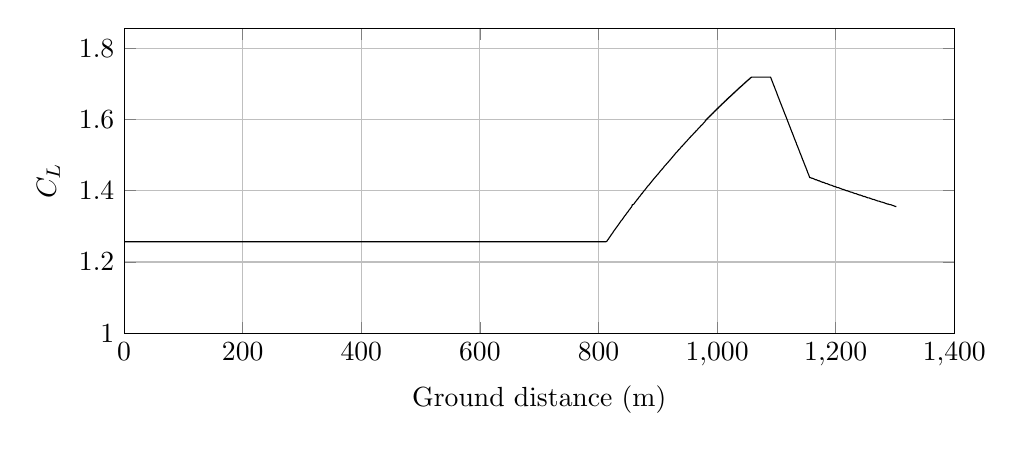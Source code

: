%CL_vs_GroundDistance
\begin{tikzpicture}

\begin{axis}[
width=\textwidth,
height=0.45\textwidth,
scaled ticks=false, tick label style={/pgf/number format/fixed},
xmin=0.0,
xmax=1400,
xlabel={Ground distance (m)},
xmajorgrids,
ymin=1.0,
ymax=1.856,
ylabel={$C_L$ },
ymajorgrids,
legend style={at={(1.03,0.5)},anchor=west,draw=black,fill=white,legend cell align=left}
]

\addplot [
color=black,
solid
]
table[row sep=crcr]{
1.36E-8	1.257\\
2.033E-7	1.257\\
1.849E-6	1.257\\
9.983E-6	1.257\\
4.135E-5	1.257\\
1.247E-4	1.257\\
2.844E-4	1.257\\
5.588E-4	1.257\\
9.398E-4	1.257\\
0.001	1.257\\
0.002	1.257\\
0.003	1.257\\
0.003	1.257\\
0.004	1.257\\
0.005	1.257\\
0.006	1.257\\
0.008	1.257\\
0.009	1.257\\
0.01	1.257\\
0.012	1.257\\
0.013	1.257\\
0.015	1.257\\
0.017	1.257\\
0.018	1.257\\
0.02	1.257\\
0.022	1.257\\
0.025	1.257\\
0.027	1.257\\
0.029	1.257\\
0.032	1.257\\
0.034	1.257\\
0.037	1.257\\
0.04	1.257\\
0.042	1.257\\
0.045	1.257\\
0.048	1.257\\
0.052	1.257\\
0.055	1.257\\
0.058	1.257\\
0.062	1.257\\
0.065	1.257\\
0.069	1.257\\
0.073	1.257\\
0.077	1.257\\
0.08	1.257\\
0.085	1.257\\
0.089	1.257\\
0.093	1.257\\
0.097	1.257\\
0.102	1.257\\
0.107	1.257\\
0.111	1.257\\
0.116	1.257\\
0.121	1.257\\
0.126	1.257\\
0.131	1.257\\
0.136	1.257\\
0.142	1.257\\
0.147	1.257\\
0.153	1.257\\
0.158	1.257\\
0.164	1.257\\
0.17	1.257\\
0.176	1.257\\
0.182	1.257\\
0.188	1.257\\
0.195	1.257\\
0.201	1.257\\
0.208	1.257\\
0.214	1.257\\
0.221	1.257\\
0.228	1.257\\
0.235	1.257\\
0.242	1.257\\
0.25	1.257\\
0.257	1.257\\
0.264	1.257\\
0.272	1.257\\
0.28	1.257\\
0.287	1.257\\
0.296	1.257\\
0.304	1.257\\
0.312	1.257\\
0.32	1.257\\
0.329	1.257\\
0.337	1.257\\
0.346	1.257\\
0.355	1.257\\
0.363	1.257\\
0.372	1.257\\
0.382	1.257\\
0.391	1.257\\
0.4	1.257\\
0.41	1.257\\
0.419	1.257\\
0.429	1.257\\
0.439	1.257\\
0.449	1.257\\
0.459	1.257\\
0.469	1.257\\
0.48	1.257\\
0.49	1.257\\
0.501	1.257\\
0.511	1.257\\
0.522	1.257\\
0.533	1.257\\
0.545	1.257\\
0.556	1.257\\
0.567	1.257\\
0.579	1.257\\
0.59	1.257\\
0.602	1.257\\
0.614	1.257\\
0.626	1.257\\
0.638	1.257\\
0.65	1.257\\
0.663	1.257\\
0.675	1.257\\
0.689	1.257\\
0.702	1.257\\
0.715	1.257\\
0.728	1.257\\
0.742	1.257\\
0.755	1.257\\
0.769	1.257\\
0.783	1.257\\
0.797	1.257\\
0.811	1.257\\
0.825	1.257\\
0.84	1.257\\
0.854	1.257\\
0.869	1.257\\
0.884	1.257\\
0.899	1.257\\
0.914	1.257\\
0.929	1.257\\
0.945	1.257\\
0.961	1.257\\
0.976	1.257\\
0.992	1.257\\
1.007	1.257\\
1.023	1.257\\
1.04	1.257\\
1.056	1.257\\
1.073	1.257\\
1.09	1.257\\
1.107	1.257\\
1.124	1.257\\
1.142	1.257\\
1.159	1.257\\
1.177	1.257\\
1.195	1.257\\
1.213	1.257\\
1.231	1.257\\
1.249	1.257\\
1.268	1.257\\
1.286	1.257\\
1.305	1.257\\
1.323	1.257\\
1.342	1.257\\
1.361	1.257\\
1.382	1.257\\
1.401	1.257\\
1.421	1.257\\
1.441	1.257\\
1.461	1.257\\
1.482	1.257\\
1.502	1.257\\
1.522	1.257\\
1.544	1.257\\
1.565	1.257\\
1.586	1.257\\
1.607	1.257\\
1.629	1.257\\
1.651	1.257\\
1.673	1.257\\
1.695	1.257\\
1.717	1.257\\
1.739	1.257\\
1.762	1.257\\
1.785	1.257\\
1.808	1.257\\
1.831	1.257\\
1.854	1.257\\
1.878	1.257\\
1.902	1.257\\
1.925	1.257\\
1.95	1.257\\
1.975	1.257\\
1.999	1.257\\
2.025	1.257\\
2.049	1.257\\
2.074	1.257\\
2.1	1.257\\
2.125	1.257\\
2.15	1.257\\
2.176	1.257\\
2.202	1.257\\
2.228	1.257\\
2.254	1.257\\
2.281	1.257\\
2.308	1.257\\
2.335	1.257\\
2.362	1.257\\
2.39	1.257\\
2.417	1.257\\
2.445	1.257\\
2.474	1.257\\
2.502	1.257\\
2.53	1.257\\
2.559	1.257\\
2.588	1.257\\
2.618	1.257\\
2.648	1.257\\
2.677	1.257\\
2.706	1.257\\
2.736	1.257\\
2.766	1.257\\
2.796	1.257\\
2.827	1.257\\
2.859	1.257\\
2.89	1.257\\
2.922	1.257\\
2.953	1.257\\
2.985	1.257\\
3.017	1.257\\
3.049	1.257\\
3.081	1.257\\
3.113	1.257\\
3.145	1.257\\
3.179	1.257\\
3.211	1.257\\
3.246	1.257\\
3.28	1.257\\
3.314	1.257\\
3.349	1.257\\
3.383	1.257\\
3.418	1.257\\
3.454	1.257\\
3.489	1.257\\
3.524	1.257\\
3.561	1.257\\
3.597	1.257\\
3.633	1.257\\
3.669	1.257\\
3.707	1.257\\
3.743	1.257\\
3.781	1.257\\
3.819	1.257\\
3.856	1.257\\
3.895	1.257\\
3.933	1.257\\
3.972	1.257\\
4.01	1.257\\
4.049	1.257\\
4.089	1.257\\
4.129	1.257\\
4.168	1.257\\
4.208	1.257\\
4.248	1.257\\
4.288	1.257\\
4.329	1.257\\
4.369	1.257\\
4.41	1.257\\
4.452	1.257\\
4.493	1.257\\
4.536	1.257\\
4.578	1.257\\
4.62	1.257\\
4.662	1.257\\
4.706	1.257\\
4.749	1.257\\
4.792	1.257\\
4.836	1.257\\
4.881	1.257\\
4.925	1.257\\
4.97	1.257\\
5.015	1.257\\
5.06	1.257\\
5.106	1.257\\
5.152	1.257\\
5.197	1.257\\
5.244	1.257\\
5.29	1.257\\
5.336	1.257\\
5.383	1.257\\
5.43	1.257\\
5.477	1.257\\
5.526	1.257\\
5.574	1.257\\
5.623	1.257\\
5.671	1.257\\
5.72	1.257\\
5.771	1.257\\
5.821	1.257\\
5.87	1.257\\
5.921	1.257\\
5.971	1.257\\
6.021	1.257\\
6.071	1.257\\
6.123	1.257\\
6.174	1.257\\
6.226	1.257\\
6.278	1.257\\
6.332	1.257\\
6.384	1.257\\
6.437	1.257\\
6.489	1.257\\
6.543	1.257\\
6.597	1.257\\
6.65	1.257\\
6.705	1.257\\
6.759	1.257\\
6.814	1.257\\
6.87	1.257\\
6.925	1.257\\
6.981	1.257\\
7.038	1.257\\
7.095	1.257\\
7.151	1.257\\
7.209	1.257\\
7.267	1.257\\
7.325	1.257\\
7.383	1.257\\
7.442	1.257\\
7.502	1.257\\
7.562	1.257\\
7.622	1.257\\
7.683	1.257\\
7.743	1.257\\
7.803	1.257\\
7.864	1.257\\
7.925	1.257\\
7.987	1.257\\
8.048	1.257\\
8.109	1.257\\
8.173	1.257\\
8.236	1.257\\
8.3	1.257\\
8.363	1.257\\
8.428	1.257\\
8.491	1.257\\
8.557	1.257\\
8.623	1.257\\
8.688	1.257\\
8.754	1.257\\
8.821	1.257\\
8.889	1.257\\
8.957	1.257\\
9.025	1.257\\
9.093	1.257\\
9.16	1.257\\
9.227	1.257\\
9.296	1.257\\
9.364	1.257\\
9.433	1.257\\
9.504	1.257\\
9.575	1.257\\
9.644	1.257\\
9.716	1.257\\
9.787	1.257\\
9.858	1.257\\
9.93	1.257\\
10.002	1.257\\
10.075	1.257\\
10.147	1.257\\
10.221	1.257\\
10.294	1.257\\
10.367	1.257\\
10.441	1.257\\
10.516	1.257\\
10.591	1.257\\
10.667	1.257\\
10.743	1.257\\
10.82	1.257\\
10.897	1.257\\
10.974	1.257\\
11.051	1.257\\
11.128	1.257\\
11.208	1.257\\
11.287	1.257\\
11.366	1.257\\
11.446	1.257\\
11.527	1.257\\
11.607	1.257\\
11.688	1.257\\
11.77	1.257\\
11.851	1.257\\
11.933	1.257\\
12.017	1.257\\
12.1	1.257\\
12.185	1.257\\
12.271	1.257\\
12.354	1.257\\
12.44	1.257\\
12.526	1.257\\
12.611	1.257\\
12.696	1.257\\
12.785	1.257\\
12.871	1.257\\
12.958	1.257\\
13.046	1.257\\
13.133	1.257\\
13.221	1.257\\
13.31	1.257\\
13.4	1.257\\
13.489	1.257\\
13.578	1.257\\
13.667	1.257\\
13.758	1.257\\
13.848	1.257\\
13.939	1.257\\
14.031	1.257\\
14.124	1.257\\
14.215	1.257\\
14.308	1.257\\
14.401	1.257\\
14.495	1.257\\
14.589	1.257\\
14.683	1.257\\
14.779	1.257\\
14.874	1.257\\
14.97	1.257\\
15.069	1.257\\
15.164	1.257\\
15.26	1.257\\
15.357	1.257\\
15.455	1.257\\
15.553	1.257\\
15.653	1.257\\
15.755	1.257\\
15.856	1.257\\
15.958	1.257\\
16.06	1.257\\
16.164	1.257\\
16.267	1.257\\
16.369	1.257\\
16.472	1.257\\
16.577	1.257\\
16.679	1.257\\
16.784	1.257\\
16.89	1.257\\
16.997	1.257\\
17.104	1.257\\
17.211	1.257\\
17.319	1.257\\
17.424	1.257\\
17.532	1.257\\
17.64	1.257\\
17.749	1.257\\
17.857	1.257\\
17.969	1.257\\
18.08	1.257\\
18.189	1.257\\
18.302	1.257\\
18.413	1.257\\
18.526	1.257\\
18.637	1.257\\
18.751	1.257\\
18.865	1.257\\
18.98	1.257\\
19.094	1.257\\
19.209	1.257\\
19.323	1.257\\
19.438	1.257\\
19.556	1.257\\
19.672	1.257\\
19.789	1.257\\
19.907	1.257\\
20.024	1.257\\
20.143	1.257\\
20.264	1.257\\
20.384	1.257\\
20.504	1.257\\
20.623	1.257\\
20.745	1.257\\
20.866	1.257\\
20.987	1.257\\
21.113	1.257\\
21.236	1.257\\
21.36	1.257\\
21.484	1.257\\
21.608	1.257\\
21.732	1.257\\
21.858	1.257\\
21.985	1.257\\
22.112	1.257\\
22.237	1.257\\
22.363	1.257\\
22.489	1.257\\
22.616	1.257\\
22.744	1.257\\
22.875	1.257\\
23.004	1.257\\
23.131	1.257\\
23.258	1.257\\
23.389	1.257\\
23.52	1.257\\
23.653	1.257\\
23.783	1.257\\
23.918	1.257\\
24.051	1.257\\
24.182	1.257\\
24.315	1.257\\
24.45	1.257\\
24.585	1.257\\
24.721	1.257\\
24.857	1.257\\
24.995	1.257\\
25.13	1.257\\
25.271	1.257\\
25.407	1.257\\
25.543	1.257\\
25.683	1.257\\
25.821	1.257\\
25.96	1.257\\
25.988	1.257\\
26.056	1.257\\
26.062	1.257\\
26.067	1.257\\
26.072	1.257\\
26.073	1.257\\
26.075	1.257\\
26.08	1.257\\
26.102	1.257\\
26.183	1.257\\
26.3	1.257\\
26.428	1.257\\
26.558	1.257\\
26.688	1.257\\
26.819	1.257\\
26.952	1.257\\
27.084	1.257\\
27.217	1.257\\
27.351	1.257\\
27.483	1.257\\
27.618	1.257\\
27.752	1.257\\
27.887	1.257\\
28.023	1.257\\
28.159	1.257\\
28.296	1.257\\
28.435	1.257\\
28.571	1.257\\
28.71	1.257\\
28.85	1.257\\
28.989	1.257\\
29.129	1.257\\
29.272	1.257\\
29.413	1.257\\
29.555	1.257\\
29.7	1.257\\
29.842	1.257\\
29.985	1.257\\
30.129	1.257\\
30.275	1.257\\
30.422	1.257\\
30.569	1.257\\
30.717	1.257\\
30.865	1.257\\
31.012	1.257\\
31.162	1.257\\
31.314	1.257\\
31.463	1.257\\
31.612	1.257\\
31.763	1.257\\
31.915	1.257\\
32.067	1.257\\
32.219	1.257\\
32.372	1.257\\
32.525	1.257\\
32.677	1.257\\
32.83	1.257\\
32.986	1.257\\
33.143	1.257\\
33.3	1.257\\
33.458	1.257\\
33.614	1.257\\
33.77	1.257\\
33.929	1.257\\
34.088	1.257\\
34.248	1.257\\
34.407	1.257\\
34.565	1.257\\
34.724	1.257\\
34.887	1.257\\
35.049	1.257\\
35.21	1.257\\
35.37	1.257\\
35.532	1.257\\
35.693	1.257\\
35.855	1.257\\
36.023	1.257\\
36.191	1.257\\
36.357	1.257\\
36.521	1.257\\
36.688	1.257\\
36.854	1.257\\
37.025	1.257\\
37.192	1.257\\
37.361	1.257\\
37.529	1.257\\
37.697	1.257\\
37.868	1.257\\
38.038	1.257\\
38.209	1.257\\
38.379	1.257\\
38.553	1.257\\
38.723	1.257\\
38.898	1.257\\
39.071	1.257\\
39.244	1.257\\
39.42	1.257\\
39.592	1.257\\
39.765	1.257\\
39.943	1.257\\
40.117	1.257\\
40.295	1.257\\
40.472	1.257\\
40.648	1.257\\
40.824	1.257\\
41.004	1.257\\
41.182	1.257\\
41.36	1.257\\
41.54	1.257\\
41.723	1.257\\
41.903	1.257\\
42.085	1.257\\
42.267	1.257\\
42.447	1.257\\
42.631	1.257\\
42.81	1.257\\
42.993	1.257\\
43.179	1.257\\
43.363	1.257\\
43.548	1.257\\
43.734	1.257\\
43.918	1.257\\
44.105	1.257\\
44.293	1.257\\
44.481	1.257\\
44.669	1.257\\
44.859	1.257\\
45.047	1.257\\
45.237	1.257\\
45.428	1.257\\
45.616	1.257\\
45.807	1.257\\
45.999	1.257\\
46.188	1.257\\
46.381	1.257\\
46.573	1.257\\
46.766	1.257\\
46.959	1.257\\
47.153	1.257\\
47.345	1.257\\
47.539	1.257\\
47.732	1.257\\
47.928	1.257\\
48.123	1.257\\
48.321	1.257\\
48.517	1.257\\
48.713	1.257\\
48.913	1.257\\
49.112	1.257\\
49.312	1.257\\
49.51	1.257\\
49.712	1.257\\
49.91	1.257\\
50.112	1.257\\
50.309	1.257\\
50.508	1.257\\
50.709	1.257\\
50.912	1.257\\
51.116	1.257\\
51.321	1.257\\
51.525	1.257\\
51.729	1.257\\
51.934	1.257\\
52.14	1.257\\
52.345	1.257\\
52.551	1.257\\
52.757	1.257\\
52.965	1.257\\
53.175	1.257\\
53.382	1.257\\
53.592	1.257\\
53.804	1.257\\
54.015	1.257\\
54.224	1.257\\
54.432	1.257\\
54.643	1.257\\
54.855	1.257\\
55.066	1.257\\
55.28	1.257\\
55.492	1.257\\
55.704	1.257\\
55.917	1.257\\
56.132	1.257\\
56.347	1.257\\
56.559	1.257\\
56.776	1.257\\
56.995	1.257\\
57.215	1.257\\
57.435	1.257\\
57.654	1.257\\
57.873	1.257\\
58.091	1.257\\
58.312	1.257\\
58.532	1.257\\
58.755	1.257\\
58.977	1.257\\
59.199	1.257\\
59.421	1.257\\
59.645	1.257\\
59.869	1.257\\
60.094	1.257\\
60.318	1.257\\
60.542	1.257\\
60.767	1.257\\
60.996	1.257\\
61.224	1.257\\
61.453	1.257\\
61.684	1.257\\
61.914	1.257\\
62.145	1.257\\
62.376	1.257\\
62.607	1.257\\
62.841	1.257\\
63.075	1.257\\
63.312	1.257\\
63.546	1.257\\
63.782	1.257\\
64.017	1.257\\
64.254	1.257\\
64.493	1.257\\
64.731	1.257\\
64.969	1.257\\
65.211	1.257\\
65.451	1.257\\
65.69	1.257\\
65.93	1.257\\
66.172	1.257\\
66.414	1.257\\
66.656	1.257\\
66.899	1.257\\
67.144	1.257\\
67.388	1.257\\
67.633	1.257\\
67.879	1.257\\
68.126	1.257\\
68.373	1.257\\
68.622	1.257\\
68.871	1.257\\
69.12	1.257\\
69.368	1.257\\
69.62	1.257\\
69.872	1.257\\
70.128	1.257\\
70.379	1.257\\
70.634	1.257\\
70.892	1.257\\
71.146	1.257\\
71.402	1.257\\
71.662	1.257\\
71.925	1.257\\
72.185	1.257\\
72.446	1.257\\
72.706	1.257\\
72.967	1.257\\
73.229	1.257\\
73.491	1.257\\
73.754	1.257\\
74.019	1.257\\
74.285	1.257\\
74.554	1.257\\
74.823	1.257\\
75.094	1.257\\
75.364	1.257\\
75.635	1.257\\
75.908	1.257\\
76.182	1.257\\
76.456	1.257\\
76.73	1.257\\
77.004	1.257\\
77.286	1.257\\
77.568	1.257\\
77.846	1.257\\
78.125	1.257\\
78.406	1.257\\
78.686	1.257\\
78.969	1.257\\
79.256	1.257\\
79.542	1.257\\
79.827	1.257\\
80.113	1.257\\
80.404	1.257\\
80.691	1.257\\
80.981	1.257\\
81.272	1.257\\
81.567	1.257\\
81.862	1.257\\
82.157	1.257\\
82.45	1.257\\
82.745	1.257\\
83.043	1.257\\
83.342	1.257\\
83.644	1.257\\
83.947	1.257\\
84.251	1.257\\
84.552	1.257\\
84.857	1.257\\
85.165	1.257\\
85.471	1.257\\
85.779	1.257\\
86.089	1.257\\
86.403	1.257\\
86.712	1.257\\
87.027	1.257\\
87.342	1.257\\
87.658	1.257\\
87.98	1.257\\
88.297	1.257\\
88.618	1.257\\
88.936	1.257\\
89.257	1.257\\
89.579	1.257\\
89.9	1.257\\
90.225	1.257\\
90.55	1.257\\
90.878	1.257\\
91.207	1.257\\
91.541	1.257\\
91.87	1.257\\
92.201	1.257\\
92.534	1.257\\
92.864	1.257\\
93.197	1.257\\
93.531	1.257\\
93.867	1.257\\
94.205	1.257\\
94.542	1.257\\
94.885	1.257\\
95.228	1.257\\
95.571	1.257\\
95.914	1.257\\
96.255	1.257\\
96.597	1.257\\
96.938	1.257\\
97.282	1.257\\
97.622	1.257\\
97.966	1.257\\
98.313	1.257\\
98.659	1.257\\
99.001	1.257\\
99.351	1.257\\
99.698	1.257\\
100.047	1.257\\
100.392	1.257\\
100.743	1.257\\
101.089	1.257\\
101.435	1.257\\
101.784	1.257\\
102.132	1.257\\
102.475	1.257\\
102.822	1.257\\
103.167	1.257\\
103.515	1.257\\
103.864	1.257\\
104.21	1.257\\
104.552	1.257\\
104.897	1.257\\
105.241	1.257\\
105.584	1.257\\
105.926	1.257\\
106.273	1.257\\
106.615	1.257\\
106.959	1.257\\
107.3	1.257\\
107.641	1.257\\
107.983	1.257\\
108.325	1.257\\
108.394	1.257\\
108.405	1.257\\
108.416	1.257\\
108.425	1.257\\
108.443	1.257\\
108.52	1.257\\
108.701	1.257\\
108.994	1.257\\
109.302	1.257\\
109.609	1.257\\
109.916	1.257\\
110.229	1.257\\
110.541	1.257\\
110.854	1.257\\
111.174	1.257\\
111.494	1.257\\
111.812	1.257\\
112.131	1.257\\
112.452	1.257\\
112.775	1.257\\
113.1	1.257\\
113.43	1.257\\
113.76	1.257\\
114.091	1.257\\
114.425	1.257\\
114.76	1.257\\
115.095	1.257\\
115.434	1.257\\
115.775	1.257\\
116.117	1.257\\
116.462	1.257\\
116.808	1.257\\
117.157	1.257\\
117.506	1.257\\
117.854	1.257\\
118.205	1.257\\
118.559	1.257\\
118.913	1.257\\
119.27	1.257\\
119.63	1.257\\
119.99	1.257\\
120.347	1.257\\
120.714	1.257\\
121.081	1.257\\
121.447	1.257\\
121.815	1.257\\
122.185	1.257\\
122.554	1.257\\
122.925	1.257\\
123.296	1.257\\
123.67	1.257\\
124.047	1.257\\
124.424	1.257\\
124.802	1.257\\
125.182	1.257\\
125.559	1.257\\
125.939	1.257\\
126.32	1.257\\
126.701	1.257\\
127.081	1.257\\
127.462	1.257\\
127.844	1.257\\
128.227	1.257\\
128.61	1.257\\
128.996	1.257\\
129.378	1.257\\
129.761	1.257\\
130.145	1.257\\
130.53	1.257\\
130.917	1.257\\
131.294	1.257\\
131.675	1.257\\
132.058	1.257\\
132.441	1.257\\
132.827	1.257\\
133.21	1.257\\
133.594	1.257\\
133.976	1.257\\
134.361	1.257\\
134.745	1.257\\
135.129	1.257\\
135.514	1.257\\
135.898	1.257\\
136.282	1.257\\
136.664	1.257\\
137.047	1.257\\
137.428	1.257\\
137.813	1.257\\
138.197	1.257\\
138.581	1.257\\
138.966	1.257\\
139.35	1.257\\
139.734	1.257\\
140.116	1.257\\
140.5	1.257\\
140.882	1.257\\
141.262	1.257\\
141.643	1.257\\
142.027	1.257\\
142.411	1.257\\
142.794	1.257\\
143.176	1.257\\
143.56	1.257\\
143.942	1.257\\
144.324	1.257\\
144.707	1.257\\
145.087	1.257\\
145.469	1.257\\
145.85	1.257\\
146.231	1.257\\
146.615	1.257\\
146.998	1.257\\
147.384	1.257\\
147.767	1.257\\
148.152	1.257\\
148.536	1.257\\
148.92	1.257\\
149.304	1.257\\
149.688	1.257\\
150.071	1.257\\
150.456	1.257\\
150.845	1.257\\
151.229	1.257\\
151.615	1.257\\
151.998	1.257\\
152.383	1.257\\
152.769	1.257\\
153.156	1.257\\
153.543	1.257\\
153.931	1.257\\
154.318	1.257\\
154.704	1.257\\
155.089	1.257\\
155.476	1.257\\
155.866	1.257\\
156.254	1.257\\
156.642	1.257\\
157.03	1.257\\
157.421	1.257\\
157.811	1.257\\
158.199	1.257\\
158.589	1.257\\
158.979	1.257\\
159.371	1.257\\
159.761	1.257\\
160.152	1.257\\
160.541	1.257\\
160.933	1.257\\
161.326	1.257\\
161.718	1.257\\
162.112	1.257\\
162.506	1.257\\
162.899	1.257\\
163.293	1.257\\
163.689	1.257\\
164.085	1.257\\
164.483	1.257\\
164.879	1.257\\
165.273	1.257\\
165.671	1.257\\
166.069	1.257\\
166.47	1.257\\
166.872	1.257\\
167.271	1.257\\
167.672	1.257\\
168.071	1.257\\
168.472	1.257\\
168.875	1.257\\
169.279	1.257\\
169.681	1.257\\
170.088	1.257\\
170.493	1.257\\
170.898	1.257\\
171.305	1.257\\
171.71	1.257\\
172.116	1.257\\
172.525	1.257\\
172.933	1.257\\
173.342	1.257\\
173.754	1.257\\
174.165	1.257\\
174.579	1.257\\
174.991	1.257\\
175.401	1.257\\
175.815	1.257\\
176.228	1.257\\
176.642	1.257\\
177.057	1.257\\
177.475	1.257\\
177.893	1.257\\
178.31	1.257\\
178.728	1.257\\
179.145	1.257\\
179.565	1.257\\
179.987	1.257\\
180.41	1.257\\
180.834	1.257\\
181.26	1.257\\
181.684	1.257\\
182.111	1.257\\
182.537	1.257\\
182.964	1.257\\
183.393	1.257\\
183.823	1.257\\
184.257	1.257\\
184.687	1.257\\
185.118	1.257\\
185.55	1.257\\
185.983	1.257\\
186.416	1.257\\
186.851	1.257\\
187.287	1.257\\
187.725	1.257\\
188.16	1.257\\
188.599	1.257\\
189.042	1.257\\
189.484	1.257\\
189.927	1.257\\
190.371	1.257\\
190.817	1.257\\
191.261	1.257\\
191.709	1.257\\
192.159	1.257\\
192.609	1.257\\
193.061	1.257\\
193.51	1.257\\
193.962	1.257\\
194.418	1.257\\
194.873	1.257\\
195.329	1.257\\
195.786	1.257\\
196.243	1.257\\
196.703	1.257\\
197.163	1.257\\
197.626	1.257\\
198.09	1.257\\
198.558	1.257\\
199.027	1.257\\
199.494	1.257\\
199.961	1.257\\
200.434	1.257\\
200.905	1.257\\
201.381	1.257\\
201.856	1.257\\
202.331	1.257\\
202.812	1.257\\
203.292	1.257\\
203.773	1.257\\
204.256	1.257\\
204.74	1.257\\
205.224	1.257\\
205.714	1.257\\
206.204	1.257\\
206.697	1.257\\
207.19	1.257\\
207.687	1.257\\
208.188	1.257\\
208.689	1.257\\
209.188	1.257\\
209.691	1.257\\
210.195	1.257\\
210.704	1.257\\
211.216	1.257\\
211.729	1.257\\
212.243	1.257\\
212.76	1.257\\
213.281	1.257\\
213.807	1.257\\
214.335	1.257\\
214.862	1.257\\
215.388	1.257\\
215.92	1.257\\
216.454	1.257\\
216.992	1.257\\
217.535	1.257\\
218.078	1.257\\
218.625	1.257\\
219.171	1.257\\
219.717	1.257\\
220.275	1.257\\
220.835	1.257\\
221.394	1.257\\
221.956	1.257\\
222.52	1.257\\
223.09	1.257\\
223.661	1.257\\
224.24	1.257\\
224.816	1.257\\
225.403	1.257\\
225.996	1.257\\
226.589	1.257\\
227.186	1.257\\
227.787	1.257\\
228.395	1.257\\
229.003	1.257\\
229.61	1.257\\
230.229	1.257\\
230.847	1.257\\
231.471	1.257\\
232.091	1.257\\
232.72	1.257\\
233.347	1.257\\
233.984	1.257\\
234.619	1.257\\
235.254	1.257\\
235.887	1.257\\
236.515	1.257\\
237.15	1.257\\
237.784	1.257\\
238.414	1.257\\
239.047	1.257\\
239.676	1.257\\
240.302	1.257\\
240.933	1.257\\
241.557	1.257\\
242.178	1.257\\
242.797	1.257\\
243.411	1.257\\
244.026	1.257\\
244.634	1.257\\
245.241	1.257\\
245.845	1.257\\
246.448	1.257\\
247.043	1.257\\
247.642	1.257\\
248.233	1.257\\
248.822	1.257\\
249.414	1.257\\
250.0	1.257\\
250.578	1.257\\
251.159	1.257\\
251.739	1.257\\
252.312	1.257\\
252.888	1.257\\
253.457	1.257\\
254.02	1.257\\
254.586	1.257\\
255.15	1.257\\
255.713	1.257\\
256.273	1.257\\
256.831	1.257\\
257.385	1.257\\
257.496	1.257\\
257.561	1.257\\
257.601	1.257\\
257.611	1.257\\
257.618	1.257\\
257.623	1.257\\
257.627	1.257\\
257.654	1.257\\
257.747	1.257\\
258.037	1.257\\
258.519	1.257\\
259.005	1.257\\
259.494	1.257\\
259.986	1.257\\
260.482	1.257\\
260.978	1.257\\
261.481	1.257\\
261.985	1.257\\
262.491	1.257\\
263.0	1.257\\
263.513	1.257\\
264.029	1.257\\
264.548	1.257\\
265.071	1.257\\
265.598	1.257\\
266.123	1.257\\
266.655	1.257\\
267.192	1.257\\
267.73	1.257\\
268.273	1.257\\
268.817	1.257\\
269.367	1.257\\
269.922	1.257\\
270.479	1.257\\
271.04	1.257\\
271.607	1.257\\
272.175	1.257\\
272.752	1.257\\
273.336	1.257\\
273.917	1.257\\
274.508	1.257\\
275.1	1.257\\
275.698	1.257\\
276.301	1.257\\
276.909	1.257\\
277.523	1.257\\
278.14	1.257\\
278.763	1.257\\
279.39	1.257\\
280.021	1.257\\
280.659	1.257\\
281.3	1.257\\
281.942	1.257\\
282.588	1.257\\
283.236	1.257\\
283.885	1.257\\
284.53	1.257\\
285.184	1.257\\
285.836	1.257\\
286.484	1.257\\
287.134	1.257\\
287.781	1.257\\
288.428	1.257\\
289.075	1.257\\
289.719	1.257\\
290.364	1.257\\
291.0	1.257\\
291.642	1.257\\
292.273	1.257\\
292.908	1.257\\
293.543	1.257\\
294.173	1.257\\
294.794	1.257\\
295.42	1.257\\
296.038	1.257\\
296.654	1.257\\
297.268	1.257\\
297.885	1.257\\
298.495	1.257\\
299.107	1.257\\
299.719	1.257\\
300.327	1.257\\
300.929	1.257\\
301.535	1.257\\
302.136	1.257\\
302.731	1.257\\
303.333	1.257\\
303.929	1.257\\
304.522	1.257\\
305.115	1.257\\
305.705	1.257\\
306.298	1.257\\
306.89	1.257\\
307.48	1.257\\
308.068	1.257\\
308.655	1.257\\
309.24	1.257\\
309.824	1.257\\
310.404	1.257\\
310.99	1.257\\
311.573	1.257\\
312.151	1.257\\
312.736	1.257\\
313.317	1.257\\
313.899	1.257\\
314.479	1.257\\
315.059	1.257\\
315.64	1.257\\
316.217	1.257\\
316.796	1.257\\
317.371	1.257\\
317.948	1.257\\
318.521	1.257\\
319.099	1.257\\
319.675	1.257\\
320.249	1.257\\
320.823	1.257\\
321.397	1.257\\
321.968	1.257\\
322.544	1.257\\
323.119	1.257\\
323.692	1.257\\
324.265	1.257\\
324.836	1.257\\
325.407	1.257\\
325.979	1.257\\
326.554	1.257\\
327.125	1.257\\
327.7	1.257\\
328.273	1.257\\
328.849	1.257\\
329.42	1.257\\
329.994	1.257\\
330.565	1.257\\
331.137	1.257\\
331.707	1.257\\
332.28	1.257\\
332.852	1.257\\
333.425	1.257\\
334.001	1.257\\
334.574	1.257\\
335.148	1.257\\
335.723	1.257\\
336.298	1.257\\
336.873	1.257\\
337.445	1.257\\
338.021	1.257\\
338.596	1.257\\
339.17	1.257\\
339.75	1.257\\
340.326	1.257\\
340.905	1.257\\
341.479	1.257\\
342.052	1.257\\
342.632	1.257\\
343.21	1.257\\
343.791	1.257\\
344.367	1.257\\
344.945	1.257\\
345.525	1.257\\
346.102	1.257\\
346.681	1.257\\
347.26	1.257\\
347.841	1.257\\
348.423	1.257\\
349.004	1.257\\
349.586	1.257\\
350.17	1.257\\
350.755	1.257\\
351.34	1.257\\
351.923	1.257\\
352.507	1.257\\
353.091	1.257\\
353.678	1.257\\
354.266	1.257\\
354.855	1.257\\
355.448	1.257\\
356.037	1.257\\
356.626	1.257\\
357.214	1.257\\
357.804	1.257\\
358.395	1.257\\
358.986	1.257\\
359.578	1.257\\
360.172	1.257\\
360.767	1.257\\
361.363	1.257\\
361.959	1.257\\
362.553	1.257\\
363.15	1.257\\
363.747	1.257\\
364.346	1.257\\
364.946	1.257\\
365.547	1.257\\
366.149	1.257\\
366.751	1.257\\
367.354	1.257\\
367.957	1.257\\
368.563	1.257\\
369.167	1.257\\
369.769	1.257\\
370.377	1.257\\
370.984	1.257\\
371.597	1.257\\
372.206	1.257\\
372.816	1.257\\
373.431	1.257\\
374.041	1.257\\
374.655	1.257\\
375.269	1.257\\
375.889	1.257\\
376.508	1.257\\
377.125	1.257\\
377.744	1.257\\
378.364	1.257\\
378.986	1.257\\
379.61	1.257\\
380.233	1.257\\
380.855	1.257\\
381.483	1.257\\
382.111	1.257\\
382.742	1.257\\
383.372	1.257\\
384.004	1.257\\
384.637	1.257\\
385.271	1.257\\
385.905	1.257\\
386.54	1.257\\
387.176	1.257\\
387.817	1.257\\
388.457	1.257\\
389.098	1.257\\
389.739	1.257\\
390.381	1.257\\
391.025	1.257\\
391.674	1.257\\
392.322	1.257\\
392.968	1.257\\
393.621	1.257\\
394.273	1.257\\
394.927	1.257\\
395.586	1.257\\
396.244	1.257\\
396.903	1.257\\
397.564	1.257\\
398.229	1.257\\
398.893	1.257\\
399.562	1.257\\
400.23	1.257\\
400.899	1.257\\
401.568	1.257\\
402.242	1.257\\
402.918	1.257\\
403.596	1.257\\
404.278	1.257\\
404.959	1.257\\
405.643	1.257\\
406.329	1.257\\
407.018	1.257\\
407.707	1.257\\
408.4	1.257\\
409.095	1.257\\
409.792	1.257\\
410.49	1.257\\
411.187	1.257\\
411.89	1.257\\
412.596	1.257\\
413.307	1.257\\
414.016	1.257\\
414.728	1.257\\
415.443	1.257\\
416.163	1.257\\
416.882	1.257\\
417.606	1.257\\
418.333	1.257\\
419.063	1.257\\
419.797	1.257\\
420.534	1.257\\
421.27	1.257\\
422.007	1.257\\
422.751	1.257\\
423.497	1.257\\
424.251	1.257\\
425.007	1.257\\
425.761	1.257\\
426.524	1.257\\
427.29	1.257\\
428.064	1.257\\
428.838	1.257\\
429.61	1.257\\
430.39	1.257\\
431.175	1.257\\
431.967	1.257\\
432.76	1.257\\
433.564	1.257\\
434.37	1.257\\
435.187	1.257\\
436.002	1.257\\
436.822	1.257\\
437.655	1.257\\
438.489	1.257\\
439.328	1.257\\
440.182	1.257\\
441.04	1.257\\
441.899	1.257\\
442.767	1.257\\
443.646	1.257\\
444.533	1.257\\
445.425	1.257\\
446.329	1.257\\
447.245	1.257\\
448.169	1.257\\
449.104	1.257\\
450.046	1.257\\
451.002	1.257\\
451.969	1.257\\
452.946	1.257\\
453.939	1.257\\
454.939	1.257\\
455.947	1.257\\
456.958	1.257\\
457.981	1.257\\
459.003	1.257\\
460.02	1.257\\
461.038	1.257\\
462.049	1.257\\
463.052	1.257\\
464.052	1.257\\
465.038	1.257\\
466.01	1.257\\
466.973	1.257\\
467.921	1.257\\
468.86	1.257\\
469.792	1.257\\
470.715	1.257\\
471.631	1.257\\
472.536	1.257\\
473.43	1.257\\
474.318	1.257\\
475.201	1.257\\
476.08	1.257\\
476.948	1.257\\
477.809	1.257\\
478.663	1.257\\
479.514	1.257\\
480.36	1.257\\
481.202	1.257\\
482.036	1.257\\
482.863	1.257\\
483.686	1.257\\
484.509	1.257\\
485.326	1.257\\
486.137	1.257\\
486.943	1.257\\
487.746	1.257\\
488.545	1.257\\
489.34	1.257\\
490.132	1.257\\
490.921	1.257\\
491.71	1.257\\
492.492	1.257\\
493.27	1.257\\
494.048	1.257\\
494.202	1.257\\
494.311	1.257\\
494.378	1.257\\
494.435	1.257\\
494.478	1.257\\
494.517	1.257\\
494.55	1.257\\
494.577	1.257\\
494.601	1.257\\
494.627	1.257\\
494.663	1.257\\
494.811	1.257\\
495.359	1.257\\
496.121	1.257\\
496.881	1.257\\
497.649	1.257\\
498.42	1.257\\
499.196	1.257\\
499.974	1.257\\
500.758	1.257\\
501.545	1.257\\
502.338	1.257\\
503.134	1.257\\
503.938	1.257\\
504.741	1.257\\
505.56	1.257\\
506.377	1.257\\
507.204	1.257\\
508.036	1.257\\
508.873	1.257\\
509.719	1.257\\
510.572	1.257\\
511.43	1.257\\
512.298	1.257\\
513.176	1.257\\
514.059	1.257\\
514.949	1.257\\
515.843	1.257\\
516.749	1.257\\
517.663	1.257\\
518.584	1.257\\
519.515	1.257\\
520.458	1.257\\
521.412	1.257\\
522.378	1.257\\
523.353	1.257\\
524.337	1.257\\
525.335	1.257\\
526.335	1.257\\
527.349	1.257\\
528.378	1.257\\
529.409	1.257\\
530.451	1.257\\
531.499	1.257\\
532.549	1.257\\
533.604	1.257\\
534.658	1.257\\
535.711	1.257\\
536.757	1.257\\
537.796	1.257\\
538.831	1.257\\
539.859	1.257\\
540.879	1.257\\
541.891	1.257\\
542.901	1.257\\
543.905	1.257\\
544.897	1.257\\
545.883	1.257\\
546.864	1.257\\
547.835	1.257\\
548.798	1.257\\
549.761	1.257\\
550.711	1.257\\
551.664	1.257\\
552.612	1.257\\
553.552	1.257\\
554.486	1.257\\
555.418	1.257\\
556.343	1.257\\
557.27	1.257\\
558.195	1.257\\
559.114	1.257\\
560.026	1.257\\
560.936	1.257\\
561.846	1.257\\
562.75	1.257\\
563.65	1.257\\
564.549	1.257\\
565.443	1.257\\
566.332	1.257\\
567.223	1.257\\
568.109	1.257\\
568.997	1.257\\
569.881	1.257\\
570.764	1.257\\
571.644	1.257\\
572.522	1.257\\
573.401	1.257\\
574.278	1.257\\
575.151	1.257\\
576.025	1.257\\
576.896	1.257\\
577.763	1.257\\
578.634	1.257\\
579.502	1.257\\
580.37	1.257\\
581.235	1.257\\
582.099	1.257\\
582.964	1.257\\
583.825	1.257\\
584.69	1.257\\
585.55	1.257\\
586.407	1.257\\
587.268	1.257\\
588.125	1.257\\
588.983	1.257\\
589.844	1.257\\
590.703	1.257\\
591.561	1.257\\
592.417	1.257\\
593.273	1.257\\
594.128	1.257\\
594.982	1.257\\
595.835	1.257\\
596.69	1.257\\
597.546	1.257\\
598.396	1.257\\
599.245	1.257\\
600.097	1.257\\
600.953	1.257\\
601.806	1.257\\
602.658	1.257\\
603.514	1.257\\
604.366	1.257\\
605.221	1.257\\
606.072	1.257\\
606.922	1.257\\
607.777	1.257\\
608.63	1.257\\
609.483	1.257\\
610.337	1.257\\
611.189	1.257\\
612.045	1.257\\
612.896	1.257\\
613.749	1.257\\
614.602	1.257\\
615.455	1.257\\
616.306	1.257\\
617.162	1.257\\
618.018	1.257\\
618.87	1.257\\
619.724	1.257\\
620.578	1.257\\
621.437	1.257\\
622.292	1.257\\
623.151	1.257\\
624.01	1.257\\
624.868	1.257\\
625.73	1.257\\
626.589	1.257\\
627.447	1.257\\
628.301	1.257\\
629.159	1.257\\
630.016	1.257\\
630.877	1.257\\
631.737	1.257\\
632.596	1.257\\
633.457	1.257\\
634.322	1.257\\
635.186	1.257\\
636.052	1.257\\
636.917	1.257\\
637.781	1.257\\
638.645	1.257\\
639.511	1.257\\
640.378	1.257\\
641.245	1.257\\
642.115	1.257\\
642.987	1.257\\
643.857	1.257\\
644.725	1.257\\
645.594	1.257\\
646.467	1.257\\
647.34	1.257\\
648.213	1.257\\
649.087	1.257\\
649.964	1.257\\
650.843	1.257\\
651.723	1.257\\
652.599	1.257\\
653.479	1.257\\
654.365	1.257\\
655.245	1.257\\
656.131	1.257\\
657.014	1.257\\
657.896	1.257\\
658.782	1.257\\
659.67	1.257\\
660.559	1.257\\
661.447	1.257\\
662.341	1.257\\
663.237	1.257\\
664.126	1.257\\
665.019	1.257\\
665.917	1.257\\
666.814	1.257\\
667.709	1.257\\
668.61	1.257\\
669.512	1.257\\
670.411	1.257\\
671.316	1.257\\
672.221	1.257\\
673.129	1.257\\
674.037	1.257\\
674.944	1.257\\
675.853	1.257\\
676.764	1.257\\
677.677	1.257\\
678.59	1.257\\
679.502	1.257\\
680.421	1.257\\
681.341	1.257\\
682.26	1.257\\
683.182	1.257\\
684.104	1.257\\
685.03	1.257\\
685.956	1.257\\
686.886	1.257\\
687.809	1.257\\
688.738	1.257\\
689.675	1.257\\
690.609	1.257\\
691.548	1.257\\
692.488	1.257\\
693.423	1.257\\
694.363	1.257\\
695.308	1.257\\
696.256	1.257\\
697.204	1.257\\
698.154	1.257\\
699.105	1.257\\
700.057	1.257\\
701.014	1.257\\
701.97	1.257\\
702.93	1.257\\
703.897	1.257\\
704.857	1.257\\
705.825	1.257\\
706.794	1.257\\
707.763	1.257\\
708.735	1.257\\
709.709	1.257\\
710.69	1.257\\
711.669	1.257\\
712.654	1.257\\
713.637	1.257\\
714.62	1.257\\
715.612	1.257\\
716.6	1.257\\
717.595	1.257\\
718.593	1.257\\
719.597	1.257\\
720.602	1.257\\
721.607	1.257\\
722.618	1.257\\
723.63	1.257\\
724.645	1.257\\
725.66	1.257\\
726.68	1.257\\
727.702	1.257\\
728.728	1.257\\
729.757	1.257\\
730.794	1.257\\
731.829	1.257\\
732.864	1.257\\
733.909	1.257\\
734.953	1.257\\
736.002	1.257\\
737.049	1.257\\
738.102	1.257\\
739.164	1.257\\
740.231	1.257\\
741.302	1.257\\
742.371	1.257\\
743.448	1.257\\
744.526	1.257\\
745.609	1.257\\
746.702	1.257\\
747.794	1.257\\
748.892	1.257\\
749.998	1.257\\
751.104	1.257\\
752.216	1.257\\
753.329	1.257\\
754.454	1.257\\
755.582	1.257\\
756.713	1.257\\
757.852	1.257\\
758.996	1.257\\
760.149	1.257\\
761.309	1.257\\
762.474	1.257\\
763.641	1.257\\
764.818	1.257\\
765.999	1.257\\
767.197	1.257\\
768.401	1.257\\
769.611	1.257\\
770.83	1.257\\
772.061	1.257\\
773.296	1.257\\
774.546	1.257\\
775.807	1.257\\
777.078	1.257\\
778.353	1.257\\
779.644	1.257\\
780.952	1.257\\
782.266	1.257\\
783.6	1.257\\
784.953	1.257\\
786.321	1.257\\
787.71	1.257\\
789.12	1.257\\
790.54	1.257\\
791.988	1.257\\
793.466	1.257\\
794.961	1.257\\
796.482	1.257\\
798.036	1.257\\
799.618	1.257\\
801.224	1.257\\
802.853	1.257\\
804.487	1.257\\
806.117	1.257\\
807.736	1.257\\
809.34	1.257\\
810.902	1.257\\
812.043	1.257\\
812.447	1.257\\
813.963	1.258\\
815.458	1.262\\
816.93	1.265\\
818.377	1.269\\
819.803	1.272\\
821.208	1.276\\
822.6	1.279\\
823.973	1.282\\
825.327	1.286\\
826.669	1.289\\
827.998	1.292\\
829.316	1.295\\
830.618	1.298\\
831.919	1.301\\
833.205	1.304\\
834.485	1.307\\
835.748	1.31\\
837.003	1.313\\
838.255	1.316\\
839.491	1.318\\
840.725	1.321\\
841.946	1.324\\
843.169	1.327\\
844.38	1.33\\
845.584	1.332\\
846.778	1.335\\
847.971	1.338\\
849.16	1.34\\
850.344	1.343\\
851.526	1.346\\
852.696	1.348\\
853.865	1.351\\
855.023	1.353\\
856.179	1.356\\
856.411	1.358\\
856.595	1.359\\
856.736	1.359\\
856.845	1.36\\
856.921	1.36\\
856.985	1.36\\
857.038	1.36\\
857.081	1.36\\
857.1	1.36\\
857.201	1.36\\
857.325	1.361\\
857.806	1.361\\
859.017	1.362\\
860.201	1.364\\
861.393	1.367\\
862.593	1.37\\
863.798	1.372\\
865.008	1.375\\
866.233	1.377\\
867.468	1.38\\
868.711	1.383\\
869.957	1.385\\
871.219	1.388\\
872.486	1.391\\
873.767	1.393\\
875.06	1.396\\
876.362	1.399\\
877.674	1.401\\
878.997	1.404\\
880.335	1.407\\
881.688	1.41\\
883.057	1.413\\
884.441	1.415\\
885.843	1.418\\
887.258	1.421\\
888.692	1.424\\
890.141	1.427\\
891.612	1.43\\
893.109	1.433\\
894.616	1.436\\
896.151	1.439\\
897.709	1.442\\
899.28	1.445\\
900.882	1.448\\
902.504	1.451\\
904.137	1.455\\
905.786	1.458\\
907.431	1.461\\
909.081	1.464\\
910.734	1.468\\
912.385	1.471\\
914.008	1.474\\
915.621	1.477\\
917.23	1.48\\
918.812	1.483\\
920.38	1.486\\
921.928	1.489\\
923.454	1.492\\
924.969	1.495\\
926.479	1.498\\
927.967	1.501\\
929.447	1.504\\
930.919	1.507\\
932.377	1.509\\
933.828	1.512\\
935.259	1.515\\
936.688	1.517\\
938.105	1.52\\
939.515	1.523\\
940.922	1.525\\
942.315	1.528\\
943.705	1.53\\
945.089	1.533\\
946.47	1.535\\
947.845	1.538\\
949.213	1.54\\
950.578	1.543\\
951.935	1.545\\
953.288	1.548\\
954.64	1.55\\
955.984	1.553\\
957.328	1.555\\
958.668	1.557\\
960.004	1.56\\
961.333	1.562\\
962.663	1.564\\
963.986	1.567\\
965.305	1.569\\
966.622	1.571\\
967.937	1.574\\
969.254	1.576\\
970.566	1.578\\
971.872	1.581\\
973.177	1.583\\
974.481	1.585\\
975.781	1.587\\
977.079	1.59\\
978.381	1.592\\
979.679	1.594\\
979.907	1.596\\
980.137	1.597\\
980.365	1.597\\
980.595	1.597\\
980.826	1.598\\
981.042	1.598\\
981.272	1.598\\
981.492	1.599\\
981.723	1.599\\
981.952	1.6\\
982.183	1.6\\
982.411	1.6\\
982.635	1.601\\
982.845	1.601\\
983.077	1.602\\
983.304	1.602\\
983.528	1.602\\
983.758	1.603\\
983.985	1.603\\
984.212	1.603\\
984.437	1.604\\
984.657	1.604\\
984.876	1.605\\
985.081	1.605\\
985.309	1.605\\
985.538	1.606\\
985.767	1.606\\
985.992	1.606\\
986.217	1.607\\
986.45	1.607\\
986.678	1.608\\
986.906	1.608\\
987.115	1.608\\
987.306	1.609\\
987.528	1.609\\
987.759	1.609\\
987.992	1.61\\
988.224	1.61\\
988.456	1.611\\
988.688	1.611\\
988.922	1.611\\
989.149	1.612\\
989.379	1.612\\
989.608	1.612\\
989.834	1.613\\
990.064	1.613\\
990.293	1.614\\
990.516	1.614\\
990.749	1.614\\
990.969	1.615\\
991.197	1.615\\
991.413	1.615\\
991.628	1.616\\
991.864	1.616\\
992.098	1.617\\
992.333	1.617\\
992.56	1.617\\
992.788	1.618\\
993.015	1.618\\
993.237	1.618\\
993.468	1.619\\
993.7	1.619\\
993.93	1.62\\
994.165	1.62\\
994.4	1.62\\
994.63	1.621\\
994.855	1.621\\
995.089	1.622\\
995.324	1.622\\
995.56	1.622\\
995.797	1.623\\
996.029	1.623\\
996.264	1.623\\
996.496	1.624\\
996.734	1.624\\
996.971	1.625\\
997.199	1.625\\
997.435	1.625\\
997.669	1.626\\
997.906	1.626\\
998.134	1.627\\
998.371	1.627\\
998.602	1.627\\
998.835	1.628\\
999.059	1.628\\
999.296	1.628\\
999.53	1.629\\
999.767	1.629\\
1000.0	1.63\\
1000.23	1.63\\
1000.467	1.63\\
1000.702	1.631\\
1000.936	1.631\\
1001.17	1.631\\
1001.408	1.632\\
1001.644	1.632\\
1001.879	1.633\\
1002.116	1.633\\
1002.351	1.633\\
1002.592	1.634\\
1002.827	1.634\\
1003.047	1.635\\
1003.287	1.635\\
1003.515	1.635\\
1003.756	1.636\\
1003.99	1.636\\
1004.224	1.636\\
1004.46	1.637\\
1004.701	1.637\\
1004.934	1.638\\
1005.175	1.638\\
1005.416	1.638\\
1005.652	1.639\\
1005.895	1.639\\
1006.136	1.639\\
1006.366	1.64\\
1006.604	1.64\\
1006.839	1.641\\
1007.08	1.641\\
1007.324	1.641\\
1007.559	1.642\\
1007.802	1.642\\
1008.025	1.643\\
1008.255	1.643\\
1008.498	1.643\\
1008.737	1.644\\
1008.965	1.644\\
1009.201	1.644\\
1009.445	1.645\\
1009.676	1.645\\
1009.912	1.646\\
1010.152	1.646\\
1010.389	1.646\\
1010.634	1.647\\
1010.873	1.647\\
1011.106	1.647\\
1011.349	1.648\\
1011.595	1.648\\
1011.842	1.649\\
1012.089	1.649\\
1012.333	1.649\\
1012.579	1.65\\
1012.827	1.65\\
1013.069	1.651\\
1013.303	1.651\\
1013.552	1.651\\
1013.793	1.652\\
1014.027	1.652\\
1014.267	1.652\\
1014.497	1.653\\
1014.746	1.653\\
1014.992	1.654\\
1015.238	1.654\\
1015.488	1.654\\
1015.722	1.655\\
1015.967	1.655\\
1016.209	1.656\\
1016.457	1.656\\
1016.706	1.656\\
1016.956	1.657\\
1017.201	1.657\\
1017.449	1.658\\
1017.696	1.658\\
1017.927	1.658\\
1018.174	1.659\\
1018.425	1.659\\
1018.669	1.659\\
1018.903	1.66\\
1019.154	1.66\\
1019.404	1.661\\
1019.658	1.661\\
1019.912	1.661\\
1020.159	1.662\\
1020.406	1.662\\
1020.656	1.663\\
1020.908	1.663\\
1021.158	1.663\\
1021.402	1.664\\
1021.651	1.664\\
1021.899	1.664\\
1022.153	1.665\\
1022.406	1.665\\
1022.656	1.666\\
1022.908	1.666\\
1023.157	1.666\\
1023.395	1.667\\
1023.652	1.667\\
1023.911	1.668\\
1024.165	1.668\\
1024.421	1.668\\
1024.674	1.669\\
1024.931	1.669\\
1025.182	1.67\\
1025.435	1.67\\
1025.685	1.67\\
1025.924	1.671\\
1026.181	1.671\\
1026.43	1.672\\
1026.674	1.672\\
1026.924	1.672\\
1027.18	1.673\\
1027.429	1.673\\
1027.673	1.673\\
1027.923	1.674\\
1028.179	1.674\\
1028.434	1.675\\
1028.69	1.675\\
1028.943	1.675\\
1029.197	1.676\\
1029.451	1.676\\
1029.71	1.677\\
1029.969	1.677\\
1030.231	1.677\\
1030.49	1.678\\
1030.741	1.678\\
1031.002	1.679\\
1031.266	1.679\\
1031.53	1.679\\
1031.788	1.68\\
1032.05	1.68\\
1032.311	1.681\\
1032.548	1.681\\
1032.81	1.681\\
1033.073	1.682\\
1033.336	1.682\\
1033.596	1.683\\
1033.841	1.683\\
1034.105	1.683\\
1034.362	1.684\\
1034.622	1.684\\
1034.886	1.685\\
1035.153	1.685\\
1035.42	1.685\\
1035.686	1.686\\
1035.952	1.686\\
1036.208	1.687\\
1036.461	1.687\\
1036.73	1.687\\
1036.989	1.688\\
1037.261	1.688\\
1037.529	1.689\\
1037.799	1.689\\
1038.067	1.689\\
1038.339	1.69\\
1038.611	1.69\\
1038.875	1.691\\
1039.147	1.691\\
1039.418	1.691\\
1039.689	1.692\\
1039.963	1.692\\
1040.232	1.693\\
1040.494	1.693\\
1040.756	1.693\\
1041.016	1.694\\
1041.274	1.694\\
1041.543	1.695\\
1041.817	1.695\\
1042.091	1.695\\
1042.366	1.696\\
1042.643	1.696\\
1042.912	1.697\\
1043.184	1.697\\
1043.436	1.697\\
1043.707	1.698\\
1043.975	1.698\\
1044.249	1.699\\
1044.525	1.699\\
1044.782	1.699\\
1045.054	1.7\\
1045.333	1.7\\
1045.61	1.701\\
1045.889	1.701\\
1046.168	1.702\\
1046.443	1.702\\
1046.714	1.702\\
1046.978	1.703\\
1047.256	1.703\\
1047.537	1.704\\
1047.819	1.704\\
1048.096	1.704\\
1048.363	1.705\\
1048.634	1.705\\
1048.919	1.706\\
1049.2	1.706\\
1049.48	1.706\\
1049.761	1.707\\
1050.047	1.707\\
1050.323	1.708\\
1050.605	1.708\\
1050.878	1.709\\
1051.16	1.709\\
1051.439	1.709\\
1051.701	1.71\\
1051.974	1.71\\
1052.248	1.711\\
1052.528	1.711\\
1052.815	1.711\\
1053.096	1.712\\
1053.377	1.712\\
1053.653	1.713\\
1053.944	1.713\\
1054.224	1.713\\
1054.514	1.714\\
1054.8	1.714\\
1055.086	1.715\\
1055.371	1.715\\
1055.653	1.716\\
1055.948	1.716\\
1056.234	1.716\\
1056.512	1.717\\
1056.793	1.717\\
1057.077	1.718\\
1057.367	1.718\\
1057.659	1.718\\
1057.957	1.719\\
1058.252	1.719\\
1058.547	1.719\\
1058.84	1.719\\
1059.135	1.719\\
1059.434	1.719\\
1059.731	1.719\\
1060.028	1.719\\
1060.312	1.719\\
1060.596	1.719\\
1060.882	1.719\\
1061.169	1.719\\
1061.467	1.719\\
1061.766	1.719\\
1062.058	1.719\\
1062.355	1.719\\
1062.66	1.719\\
1062.963	1.719\\
1063.25	1.719\\
1063.54	1.719\\
1063.833	1.719\\
1064.137	1.719\\
1064.437	1.719\\
1064.737	1.719\\
1065.029	1.719\\
1065.325	1.719\\
1065.63	1.719\\
1065.931	1.719\\
1066.231	1.719\\
1066.532	1.719\\
1066.838	1.719\\
1067.137	1.719\\
1067.453	1.719\\
1067.748	1.719\\
1068.027	1.719\\
1068.342	1.719\\
1068.647	1.719\\
1068.939	1.719\\
1069.246	1.719\\
1069.553	1.719\\
1069.859	1.719\\
1070.165	1.719\\
1070.47	1.719\\
1070.781	1.719\\
1071.077	1.719\\
1071.39	1.719\\
1071.688	1.719\\
1072.001	1.719\\
1072.307	1.719\\
1072.609	1.719\\
1072.907	1.719\\
1073.213	1.719\\
1073.529	1.719\\
1073.846	1.719\\
1074.154	1.719\\
1074.474	1.719\\
1074.795	1.719\\
1075.1	1.719\\
1075.419	1.719\\
1075.744	1.719\\
1076.058	1.719\\
1076.383	1.719\\
1076.7	1.719\\
1077.004	1.719\\
1077.31	1.719\\
1077.62	1.719\\
1077.926	1.719\\
1078.248	1.719\\
1078.555	1.719\\
1078.875	1.719\\
1079.197	1.719\\
1079.514	1.719\\
1079.835	1.719\\
1080.157	1.719\\
1080.486	1.719\\
1080.818	1.719\\
1081.146	1.719\\
1081.455	1.719\\
1081.769	1.719\\
1082.088	1.719\\
1082.419	1.719\\
1082.75	1.719\\
1083.089	1.719\\
1083.411	1.719\\
1083.729	1.719\\
1084.039	1.719\\
1084.36	1.719\\
1084.678	1.719\\
1084.989	1.719\\
1085.313	1.719\\
1085.637	1.719\\
1085.972	1.719\\
1086.287	1.719\\
1086.617	1.719\\
1086.943	1.719\\
1087.264	1.719\\
1087.597	1.719\\
1087.934	1.719\\
1088.277	1.719\\
1088.616	1.719\\
1088.935	1.719\\
1089.261	1.719\\
1089.598	1.719\\
1089.778	1.719\\
1089.903	1.719\\
1090.223	1.718\\
1090.558	1.717\\
1090.892	1.716\\
1091.223	1.714\\
1091.551	1.713\\
1091.894	1.711\\
1092.239	1.71\\
1092.574	1.708\\
1092.915	1.707\\
1093.244	1.705\\
1093.579	1.704\\
1093.907	1.703\\
1094.24	1.701\\
1094.559	1.7\\
1094.896	1.698\\
1095.258	1.697\\
1095.586	1.695\\
1095.921	1.694\\
1096.261	1.693\\
1096.589	1.691\\
1096.918	1.69\\
1097.269	1.688\\
1097.616	1.687\\
1097.952	1.685\\
1098.286	1.684\\
1098.631	1.682\\
1098.957	1.681\\
1099.31	1.68\\
1099.652	1.678\\
1099.99	1.677\\
1100.342	1.675\\
1100.681	1.674\\
1101.011	1.672\\
1101.346	1.671\\
1101.698	1.669\\
1102.025	1.668\\
1102.364	1.666\\
1102.693	1.665\\
1103.017	1.663\\
1103.369	1.662\\
1103.694	1.661\\
1104.034	1.659\\
1104.378	1.658\\
1104.704	1.656\\
1105.048	1.655\\
1105.397	1.653\\
1105.742	1.652\\
1106.092	1.65\\
1106.443	1.649\\
1106.788	1.647\\
1107.142	1.646\\
1107.47	1.644\\
1107.785	1.643\\
1108.143	1.642\\
1108.486	1.64\\
1108.827	1.639\\
1109.148	1.637\\
1109.498	1.636\\
1109.839	1.634\\
1110.163	1.633\\
1110.498	1.632\\
1110.847	1.63\\
1111.196	1.629\\
1111.534	1.627\\
1111.883	1.626\\
1112.234	1.624\\
1112.579	1.623\\
1112.929	1.621\\
1113.276	1.62\\
1113.628	1.618\\
1113.985	1.617\\
1114.337	1.615\\
1114.685	1.614\\
1115.035	1.612\\
1115.393	1.611\\
1115.746	1.609\\
1116.103	1.608\\
1116.456	1.606\\
1116.802	1.605\\
1117.143	1.603\\
1117.493	1.602\\
1117.851	1.6\\
1118.196	1.599\\
1118.543	1.597\\
1118.894	1.596\\
1119.255	1.594\\
1119.606	1.593\\
1119.946	1.591\\
1120.3	1.59\\
1120.658	1.588\\
1120.991	1.587\\
1121.343	1.585\\
1121.709	1.584\\
1122.073	1.582\\
1122.419	1.581\\
1122.768	1.579\\
1123.119	1.578\\
1123.467	1.576\\
1123.816	1.575\\
1124.159	1.573\\
1124.516	1.572\\
1124.878	1.57\\
1125.232	1.569\\
1125.574	1.567\\
1125.935	1.566\\
1126.283	1.564\\
1126.654	1.563\\
1127.007	1.561\\
1127.365	1.56\\
1127.717	1.558\\
1128.094	1.557\\
1128.459	1.555\\
1128.816	1.553\\
1129.18	1.552\\
1129.531	1.55\\
1129.887	1.549\\
1130.246	1.547\\
1130.592	1.546\\
1130.953	1.544\\
1131.317	1.543\\
1131.666	1.541\\
1132.03	1.54\\
1132.393	1.538\\
1132.75	1.537\\
1133.116	1.535\\
1133.479	1.534\\
1133.836	1.532\\
1134.197	1.53\\
1134.564	1.529\\
1134.925	1.527\\
1135.294	1.526\\
1135.643	1.524\\
1135.996	1.523\\
1136.367	1.521\\
1136.726	1.52\\
1137.08	1.518\\
1137.448	1.517\\
1137.812	1.515\\
1138.169	1.514\\
1138.525	1.512\\
1138.899	1.511\\
1139.264	1.509\\
1139.626	1.507\\
1139.983	1.506\\
1140.351	1.504\\
1140.718	1.503\\
1141.086	1.501\\
1141.454	1.5\\
1141.823	1.498\\
1142.182	1.497\\
1142.551	1.495\\
1142.924	1.493\\
1143.29	1.492\\
1143.647	1.49\\
1144.007	1.489\\
1144.377	1.487\\
1144.736	1.486\\
1145.099	1.484\\
1145.455	1.483\\
1145.819	1.481\\
1146.188	1.48\\
1146.557	1.478\\
1146.932	1.476\\
1147.299	1.475\\
1147.667	1.473\\
1148.017	1.472\\
1148.389	1.47\\
1148.753	1.469\\
1149.122	1.467\\
1149.492	1.466\\
1149.869	1.464\\
1150.242	1.462\\
1150.614	1.461\\
1150.984	1.459\\
1151.351	1.458\\
1151.723	1.456\\
1152.093	1.455\\
1152.465	1.453\\
1152.832	1.451\\
1153.203	1.45\\
1153.569	1.448\\
1153.943	1.447\\
1154.306	1.445\\
1154.675	1.444\\
1155.039	1.442\\
1155.402	1.44\\
1155.768	1.439\\
1156.137	1.437\\
1156.512	1.437\\
1156.886	1.437\\
1157.321	1.437\\
1158.026	1.436\\
1158.784	1.436\\
1159.676	1.435\\
1160.868	1.435\\
1162.21	1.434\\
1163.483	1.433\\
1164.699	1.432\\
1165.911	1.431\\
1167.177	1.431\\
1168.505	1.43\\
1169.622	1.429\\
1170.731	1.428\\
1171.975	1.428\\
1173.286	1.427\\
1174.64	1.426\\
1175.889	1.425\\
1177.276	1.424\\
1178.7	1.424\\
1180.011	1.423\\
1181.366	1.422\\
1182.697	1.421\\
1184.103	1.42\\
1185.379	1.42\\
1186.658	1.419\\
1188.046	1.418\\
1189.436	1.417\\
1190.9	1.416\\
1192.238	1.416\\
1193.453	1.415\\
1194.837	1.414\\
1196.162	1.413\\
1197.521	1.412\\
1198.776	1.412\\
1200.117	1.411\\
1201.449	1.41\\
1202.759	1.409\\
1204.186	1.409\\
1205.603	1.408\\
1207.114	1.407\\
1208.555	1.406\\
1209.984	1.405\\
1211.395	1.404\\
1212.732	1.404\\
1214.08	1.403\\
1215.502	1.402\\
1216.917	1.401\\
1218.362	1.4\\
1219.711	1.4\\
1221.129	1.399\\
1222.688	1.398\\
1224.109	1.397\\
1225.54	1.396\\
1226.908	1.396\\
1228.319	1.395\\
1229.756	1.394\\
1231.17	1.393\\
1232.691	1.392\\
1234.123	1.392\\
1235.608	1.391\\
1236.985	1.39\\
1238.421	1.389\\
1239.851	1.388\\
1241.324	1.388\\
1242.851	1.387\\
1244.385	1.386\\
1245.831	1.385\\
1247.269	1.384\\
1248.716	1.384\\
1250.164	1.383\\
1251.592	1.382\\
1253.073	1.381\\
1254.571	1.38\\
1256.14	1.38\\
1257.69	1.379\\
1259.197	1.378\\
1260.729	1.377\\
1262.224	1.376\\
1263.722	1.376\\
1265.172	1.375\\
1266.727	1.374\\
1268.271	1.373\\
1269.824	1.372\\
1271.343	1.371\\
1272.902	1.371\\
1274.373	1.37\\
1275.886	1.369\\
1277.38	1.368\\
1278.857	1.368\\
1280.416	1.367\\
1282.03	1.366\\
1283.655	1.365\\
1285.076	1.364\\
1286.704	1.363\\
1288.11	1.363\\
1289.522	1.362\\
1291.058	1.361\\
1292.53	1.361\\
1294.252	1.36\\
1295.886	1.359\\
1297.512	1.358\\
1299.204	1.357\\
1300.811	1.356\\
1302.37	1.356\\
};
\end{axis}
\end{tikzpicture}%
